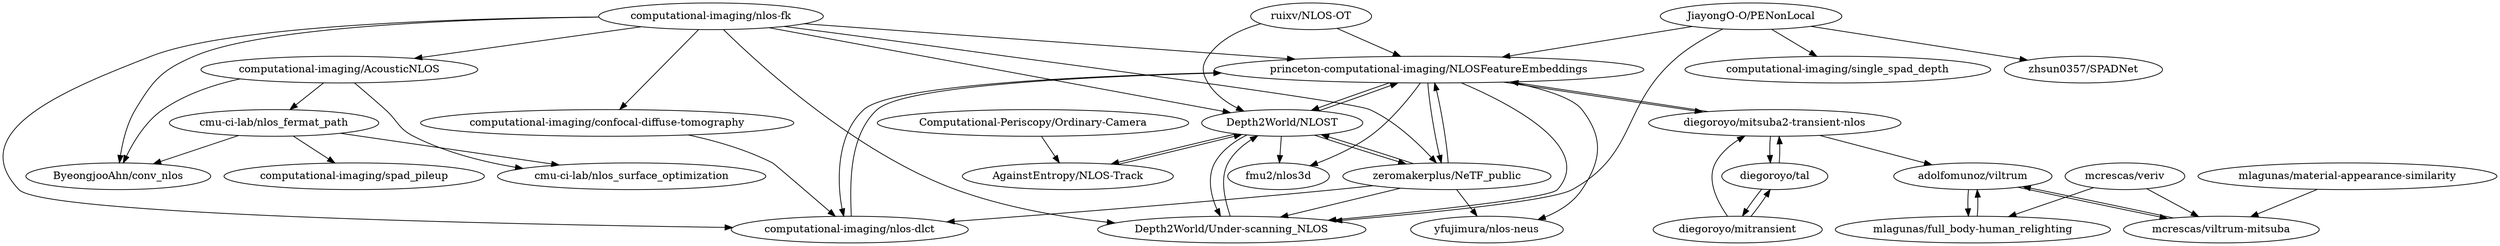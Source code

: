digraph G {
"computational-imaging/nlos-fk" -> "princeton-computational-imaging/NLOSFeatureEmbeddings"
"computational-imaging/nlos-fk" -> "computational-imaging/nlos-dlct"
"computational-imaging/nlos-fk" -> "Depth2World/NLOST"
"computational-imaging/nlos-fk" -> "computational-imaging/confocal-diffuse-tomography"
"computational-imaging/nlos-fk" -> "zeromakerplus/NeTF_public"
"computational-imaging/nlos-fk" -> "ByeongjooAhn/conv_nlos"
"computational-imaging/nlos-fk" -> "Depth2World/Under-scanning_NLOS"
"computational-imaging/nlos-fk" -> "computational-imaging/AcousticNLOS"
"Computational-Periscopy/Ordinary-Camera" -> "AgainstEntropy/NLOS-Track"
"computational-imaging/AcousticNLOS" -> "cmu-ci-lab/nlos_surface_optimization"
"computational-imaging/AcousticNLOS" -> "cmu-ci-lab/nlos_fermat_path"
"computational-imaging/AcousticNLOS" -> "ByeongjooAhn/conv_nlos"
"mlagunas/material-appearance-similarity" -> "mcrescas/viltrum-mitsuba"
"computational-imaging/confocal-diffuse-tomography" -> "computational-imaging/nlos-dlct"
"JiayongO-O/PENonLocal" -> "computational-imaging/single_spad_depth"
"JiayongO-O/PENonLocal" -> "Depth2World/Under-scanning_NLOS"
"JiayongO-O/PENonLocal" -> "zhsun0357/SPADNet"
"JiayongO-O/PENonLocal" -> "princeton-computational-imaging/NLOSFeatureEmbeddings"
"cmu-ci-lab/nlos_fermat_path" -> "cmu-ci-lab/nlos_surface_optimization"
"cmu-ci-lab/nlos_fermat_path" -> "ByeongjooAhn/conv_nlos"
"cmu-ci-lab/nlos_fermat_path" -> "computational-imaging/spad_pileup"
"computational-imaging/nlos-dlct" -> "princeton-computational-imaging/NLOSFeatureEmbeddings"
"mcrescas/viltrum-mitsuba" -> "adolfomunoz/viltrum"
"princeton-computational-imaging/NLOSFeatureEmbeddings" -> "Depth2World/NLOST"
"princeton-computational-imaging/NLOSFeatureEmbeddings" -> "zeromakerplus/NeTF_public"
"princeton-computational-imaging/NLOSFeatureEmbeddings" -> "Depth2World/Under-scanning_NLOS"
"princeton-computational-imaging/NLOSFeatureEmbeddings" -> "computational-imaging/nlos-dlct"
"princeton-computational-imaging/NLOSFeatureEmbeddings" -> "fmu2/nlos3d"
"princeton-computational-imaging/NLOSFeatureEmbeddings" -> "diegoroyo/mitsuba2-transient-nlos"
"princeton-computational-imaging/NLOSFeatureEmbeddings" -> "yfujimura/nlos-neus"
"zeromakerplus/NeTF_public" -> "princeton-computational-imaging/NLOSFeatureEmbeddings"
"zeromakerplus/NeTF_public" -> "Depth2World/NLOST"
"zeromakerplus/NeTF_public" -> "Depth2World/Under-scanning_NLOS"
"zeromakerplus/NeTF_public" -> "yfujimura/nlos-neus"
"zeromakerplus/NeTF_public" -> "computational-imaging/nlos-dlct"
"adolfomunoz/viltrum" -> "mcrescas/viltrum-mitsuba"
"adolfomunoz/viltrum" -> "mlagunas/full_body-human_relighting"
"mlagunas/full_body-human_relighting" -> "adolfomunoz/viltrum"
"diegoroyo/mitsuba2-transient-nlos" -> "diegoroyo/tal"
"diegoroyo/mitsuba2-transient-nlos" -> "princeton-computational-imaging/NLOSFeatureEmbeddings"
"diegoroyo/mitsuba2-transient-nlos" -> "adolfomunoz/viltrum"
"ruixv/NLOS-OT" -> "princeton-computational-imaging/NLOSFeatureEmbeddings"
"ruixv/NLOS-OT" -> "Depth2World/NLOST"
"diegoroyo/tal" -> "diegoroyo/mitsuba2-transient-nlos"
"diegoroyo/tal" -> "diegoroyo/mitransient"
"mcrescas/veriv" -> "mcrescas/viltrum-mitsuba"
"mcrescas/veriv" -> "mlagunas/full_body-human_relighting"
"diegoroyo/mitransient" -> "diegoroyo/tal"
"diegoroyo/mitransient" -> "diegoroyo/mitsuba2-transient-nlos"
"AgainstEntropy/NLOS-Track" -> "Depth2World/NLOST"
"Depth2World/NLOST" -> "Depth2World/Under-scanning_NLOS"
"Depth2World/NLOST" -> "princeton-computational-imaging/NLOSFeatureEmbeddings"
"Depth2World/NLOST" -> "zeromakerplus/NeTF_public"
"Depth2World/NLOST" -> "AgainstEntropy/NLOS-Track"
"Depth2World/NLOST" -> "fmu2/nlos3d"
"Depth2World/Under-scanning_NLOS" -> "Depth2World/NLOST"
"computational-imaging/nlos-fk" ["l"="4.612,45.4"]
"princeton-computational-imaging/NLOSFeatureEmbeddings" ["l"="4.63,45.394"]
"computational-imaging/nlos-dlct" ["l"="4.609,45.388"]
"Depth2World/NLOST" ["l"="4.639,45.382"]
"computational-imaging/confocal-diffuse-tomography" ["l"="4.591,45.387"]
"zeromakerplus/NeTF_public" ["l"="4.623,45.384"]
"ByeongjooAhn/conv_nlos" ["l"="4.605,45.42"]
"Depth2World/Under-scanning_NLOS" ["l"="4.642,45.392"]
"computational-imaging/AcousticNLOS" ["l"="4.589,45.421"]
"Computational-Periscopy/Ordinary-Camera" ["l"="4.657,45.346"]
"AgainstEntropy/NLOS-Track" ["l"="4.647,45.364"]
"cmu-ci-lab/nlos_surface_optimization" ["l"="4.575,45.434"]
"cmu-ci-lab/nlos_fermat_path" ["l"="4.593,45.437"]
"mlagunas/material-appearance-similarity" ["l"="4.53,45.418"]
"mcrescas/viltrum-mitsuba" ["l"="4.551,45.41"]
"JiayongO-O/PENonLocal" ["l"="4.666,45.392"]
"computational-imaging/single_spad_depth" ["l"="4.686,45.385"]
"zhsun0357/SPADNet" ["l"="4.687,45.398"]
"computational-imaging/spad_pileup" ["l"="4.592,45.453"]
"adolfomunoz/viltrum" ["l"="4.575,45.407"]
"fmu2/nlos3d" ["l"="4.653,45.382"]
"diegoroyo/mitsuba2-transient-nlos" ["l"="4.619,45.411"]
"yfujimura/nlos-neus" ["l"="4.62,45.373"]
"mlagunas/full_body-human_relighting" ["l"="4.558,45.4"]
"diegoroyo/tal" ["l"="4.625,45.424"]
"ruixv/NLOS-OT" ["l"="4.652,45.4"]
"diegoroyo/mitransient" ["l"="4.642,45.427"]
"mcrescas/veriv" ["l"="4.538,45.399"]
}